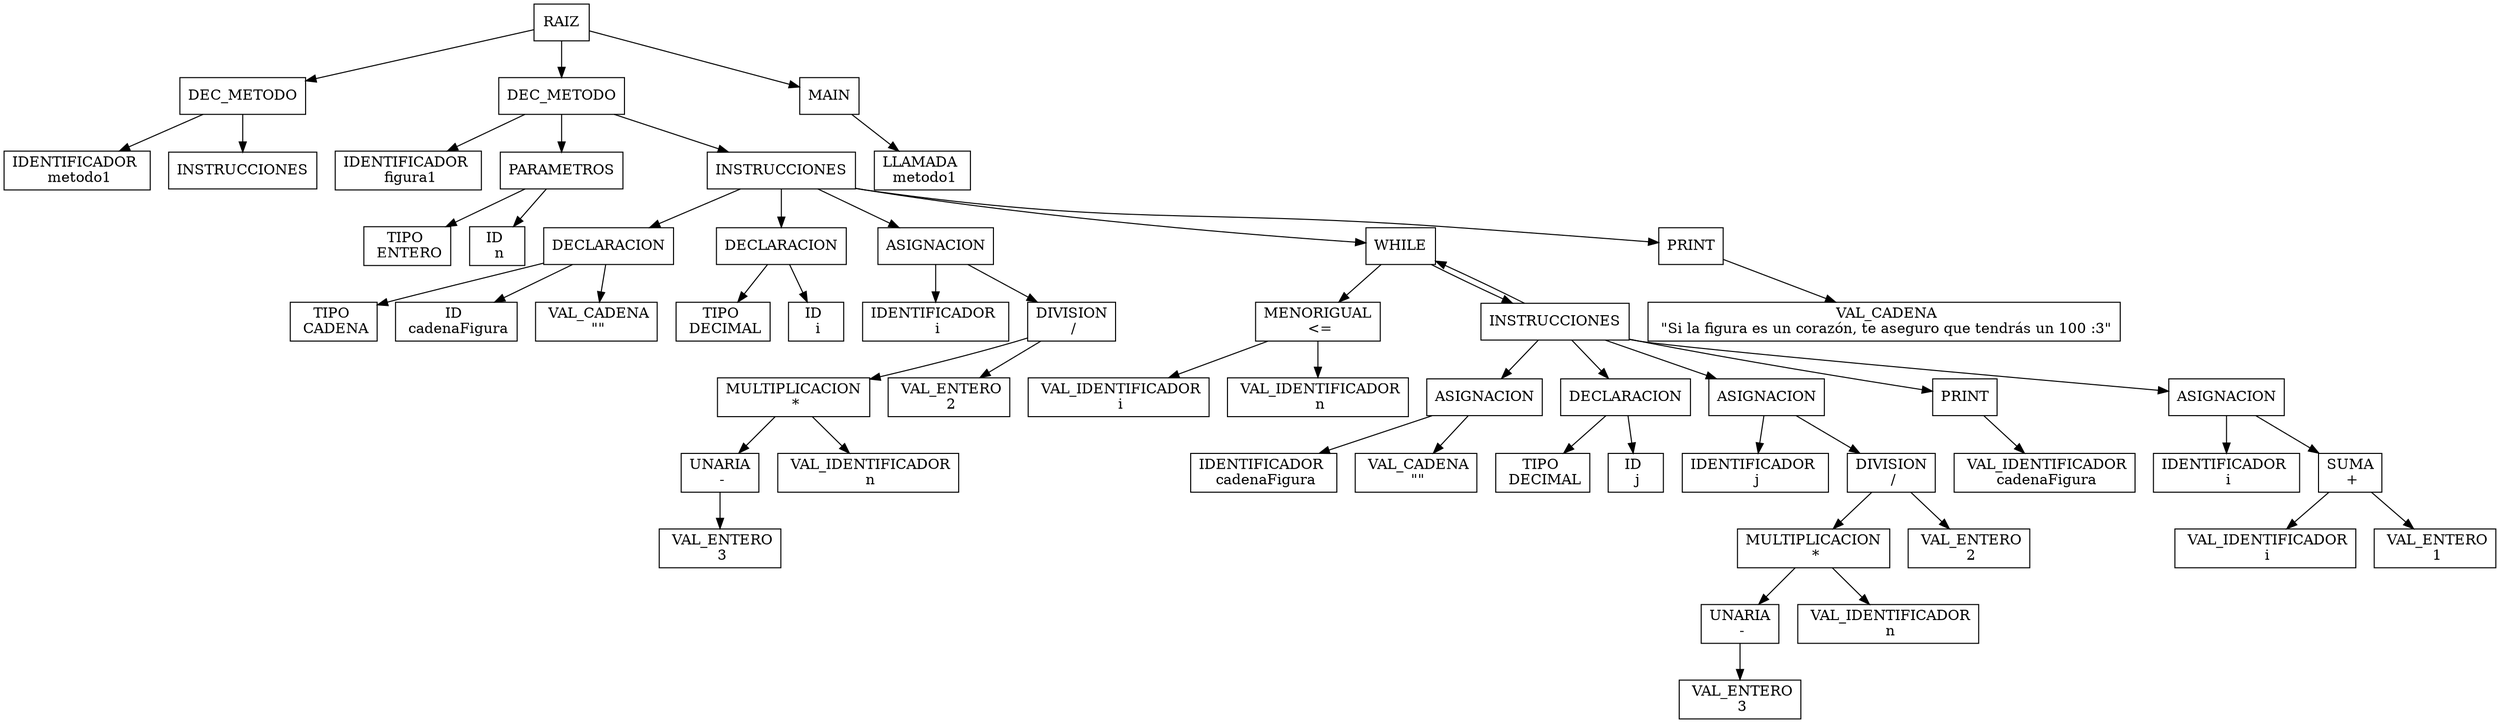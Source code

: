 digraph G {
node [shape = "box"]
Nodo0[label = "RAIZ"];
Nodo1[label = "DEC_METODO"];
Nodo0->Nodo1;
Nodo2[label = "IDENTIFICADOR 
 metodo1"];
Nodo1->Nodo2;
Nodo3[label = "INSTRUCCIONES"];
Nodo1->Nodo3;
Nodo4[label = "DEC_METODO"];
Nodo0->Nodo4;
Nodo5[label = "IDENTIFICADOR 
 figura1"];
Nodo4->Nodo5;
Nodo6[label = "PARAMETROS"];
Nodo4->Nodo6;
Nodo7[label = "TIPO 
 ENTERO"];
Nodo6->Nodo7;
Nodo8[label = "ID 
 n"];
Nodo6->Nodo8;
Nodo9[label = "INSTRUCCIONES"];
Nodo4->Nodo9;
Nodo10[label = "DECLARACION"];
Nodo9->Nodo10;
Nodo11[label = "TIPO 
 CADENA"];
Nodo10->Nodo11;
Nodo12[label = "ID 
 cadenaFigura"];
Nodo10->Nodo12;
Nodo13[label = " VAL_CADENA
 \"\""];
Nodo10->Nodo13;
Nodo14[label = "DECLARACION"];
Nodo9->Nodo14;
Nodo15[label = "TIPO 
 DECIMAL"];
Nodo14->Nodo15;
Nodo16[label = "ID 
 i"];
Nodo14->Nodo16;
Nodo17[label = "ASIGNACION"];
Nodo9->Nodo17;
Nodo18[label = "IDENTIFICADOR 
 i"];
Nodo17->Nodo18;
Nodo19[label = "DIVISION
 /"];
Nodo17->Nodo19;
Nodo20[label = "MULTIPLICACION
 *"];
Nodo19->Nodo20;
Nodo21[label = "UNARIA
 -"];
Nodo20->Nodo21;
Nodo22[label = " VAL_ENTERO
 3"];
Nodo21->Nodo22;
Nodo23[label = " VAL_IDENTIFICADOR
 n"];
Nodo20->Nodo23;
Nodo24[label = " VAL_ENTERO
 2"];
Nodo19->Nodo24;
Nodo25[label = "WHILE"];
Nodo9->Nodo25;
Nodo26[label = "MENORIGUAL
 <="];
Nodo25->Nodo26;
Nodo27[label = " VAL_IDENTIFICADOR
 i"];
Nodo26->Nodo27;
Nodo28[label = " VAL_IDENTIFICADOR
 n"];
Nodo26->Nodo28;
Nodo29[label = "INSTRUCCIONES"];
Nodo25->Nodo29;
Nodo29->Nodo25;
Nodo30[label = "ASIGNACION"];
Nodo29->Nodo30;
Nodo31[label = "IDENTIFICADOR 
 cadenaFigura"];
Nodo30->Nodo31;
Nodo32[label = " VAL_CADENA
 \"\""];
Nodo30->Nodo32;
Nodo33[label = "DECLARACION"];
Nodo29->Nodo33;
Nodo34[label = "TIPO 
 DECIMAL"];
Nodo33->Nodo34;
Nodo35[label = "ID 
 j"];
Nodo33->Nodo35;
Nodo36[label = "ASIGNACION"];
Nodo29->Nodo36;
Nodo37[label = "IDENTIFICADOR 
 j"];
Nodo36->Nodo37;
Nodo38[label = "DIVISION
 /"];
Nodo36->Nodo38;
Nodo39[label = "MULTIPLICACION
 *"];
Nodo38->Nodo39;
Nodo40[label = "UNARIA
 -"];
Nodo39->Nodo40;
Nodo41[label = " VAL_ENTERO
 3"];
Nodo40->Nodo41;
Nodo42[label = " VAL_IDENTIFICADOR
 n"];
Nodo39->Nodo42;
Nodo43[label = " VAL_ENTERO
 2"];
Nodo38->Nodo43;
Nodo44[label = "PRINT"];
Nodo29->Nodo44;
Nodo45[label = " VAL_IDENTIFICADOR
 cadenaFigura"];
Nodo44->Nodo45;
Nodo46[label = "ASIGNACION"];
Nodo29->Nodo46;
Nodo47[label = "IDENTIFICADOR 
 i"];
Nodo46->Nodo47;
Nodo48[label = "SUMA
 +"];
Nodo46->Nodo48;
Nodo49[label = " VAL_IDENTIFICADOR
 i"];
Nodo48->Nodo49;
Nodo50[label = " VAL_ENTERO
 1"];
Nodo48->Nodo50;
Nodo51[label = "PRINT"];
Nodo9->Nodo51;
Nodo52[label = " VAL_CADENA
 \"Si la figura es un corazón, te aseguro que tendrás un 100 :3\""];
Nodo51->Nodo52;
Nodo53[label = "MAIN"];
Nodo0->Nodo53;
Nodo54[label = "LLAMADA 
 metodo1"];
Nodo53->Nodo54;
}
